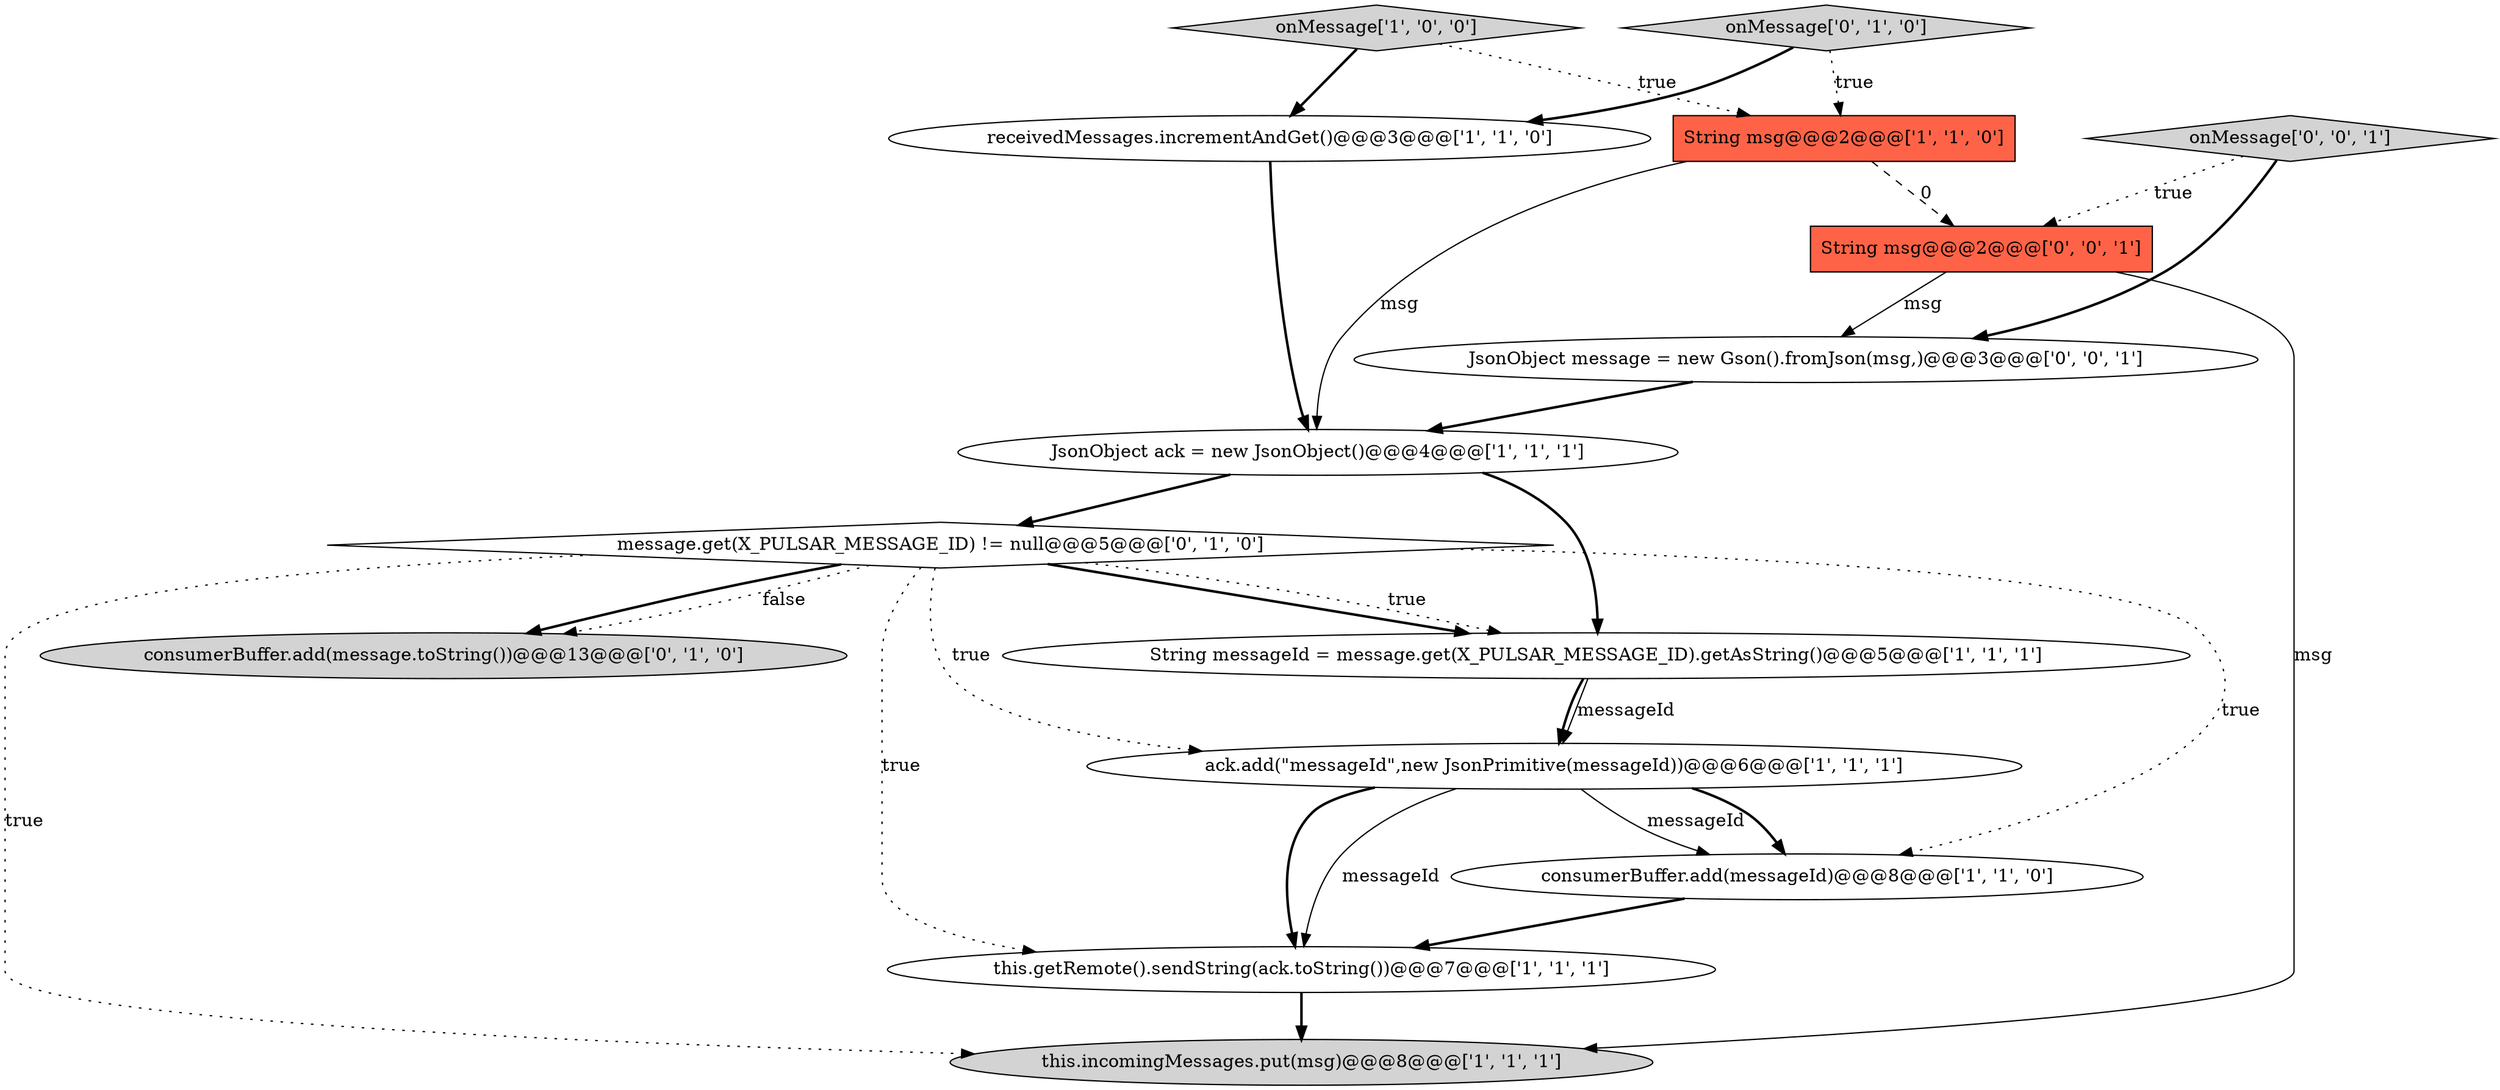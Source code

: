 digraph {
8 [style = filled, label = "onMessage['1', '0', '0']", fillcolor = lightgray, shape = diamond image = "AAA0AAABBB1BBB"];
14 [style = filled, label = "onMessage['0', '0', '1']", fillcolor = lightgray, shape = diamond image = "AAA0AAABBB3BBB"];
0 [style = filled, label = "receivedMessages.incrementAndGet()@@@3@@@['1', '1', '0']", fillcolor = white, shape = ellipse image = "AAA0AAABBB1BBB"];
6 [style = filled, label = "JsonObject ack = new JsonObject()@@@4@@@['1', '1', '1']", fillcolor = white, shape = ellipse image = "AAA0AAABBB1BBB"];
7 [style = filled, label = "ack.add(\"messageId\",new JsonPrimitive(messageId))@@@6@@@['1', '1', '1']", fillcolor = white, shape = ellipse image = "AAA0AAABBB1BBB"];
10 [style = filled, label = "onMessage['0', '1', '0']", fillcolor = lightgray, shape = diamond image = "AAA0AAABBB2BBB"];
5 [style = filled, label = "consumerBuffer.add(messageId)@@@8@@@['1', '1', '0']", fillcolor = white, shape = ellipse image = "AAA0AAABBB1BBB"];
12 [style = filled, label = "String msg@@@2@@@['0', '0', '1']", fillcolor = tomato, shape = box image = "AAA0AAABBB3BBB"];
1 [style = filled, label = "String msg@@@2@@@['1', '1', '0']", fillcolor = tomato, shape = box image = "AAA0AAABBB1BBB"];
3 [style = filled, label = "this.getRemote().sendString(ack.toString())@@@7@@@['1', '1', '1']", fillcolor = white, shape = ellipse image = "AAA0AAABBB1BBB"];
11 [style = filled, label = "consumerBuffer.add(message.toString())@@@13@@@['0', '1', '0']", fillcolor = lightgray, shape = ellipse image = "AAA1AAABBB2BBB"];
13 [style = filled, label = "JsonObject message = new Gson().fromJson(msg,)@@@3@@@['0', '0', '1']", fillcolor = white, shape = ellipse image = "AAA0AAABBB3BBB"];
9 [style = filled, label = "message.get(X_PULSAR_MESSAGE_ID) != null@@@5@@@['0', '1', '0']", fillcolor = white, shape = diamond image = "AAA1AAABBB2BBB"];
4 [style = filled, label = "this.incomingMessages.put(msg)@@@8@@@['1', '1', '1']", fillcolor = lightgray, shape = ellipse image = "AAA0AAABBB1BBB"];
2 [style = filled, label = "String messageId = message.get(X_PULSAR_MESSAGE_ID).getAsString()@@@5@@@['1', '1', '1']", fillcolor = white, shape = ellipse image = "AAA0AAABBB1BBB"];
0->6 [style = bold, label=""];
1->6 [style = solid, label="msg"];
12->13 [style = solid, label="msg"];
10->1 [style = dotted, label="true"];
9->11 [style = bold, label=""];
9->5 [style = dotted, label="true"];
8->0 [style = bold, label=""];
2->7 [style = bold, label=""];
7->5 [style = solid, label="messageId"];
9->7 [style = dotted, label="true"];
13->6 [style = bold, label=""];
9->2 [style = bold, label=""];
14->13 [style = bold, label=""];
9->2 [style = dotted, label="true"];
14->12 [style = dotted, label="true"];
12->4 [style = solid, label="msg"];
6->2 [style = bold, label=""];
6->9 [style = bold, label=""];
7->3 [style = bold, label=""];
7->3 [style = solid, label="messageId"];
9->4 [style = dotted, label="true"];
1->12 [style = dashed, label="0"];
7->5 [style = bold, label=""];
9->3 [style = dotted, label="true"];
5->3 [style = bold, label=""];
8->1 [style = dotted, label="true"];
3->4 [style = bold, label=""];
10->0 [style = bold, label=""];
9->11 [style = dotted, label="false"];
2->7 [style = solid, label="messageId"];
}
